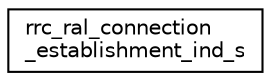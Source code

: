 digraph "Graphical Class Hierarchy"
{
 // LATEX_PDF_SIZE
  edge [fontname="Helvetica",fontsize="10",labelfontname="Helvetica",labelfontsize="10"];
  node [fontname="Helvetica",fontsize="10",shape=record];
  rankdir="LR";
  Node0 [label="rrc_ral_connection\l_establishment_ind_s",height=0.2,width=0.4,color="black", fillcolor="white", style="filled",URL="$structrrc__ral__connection__establishment__ind__s.html",tooltip=" "];
}
